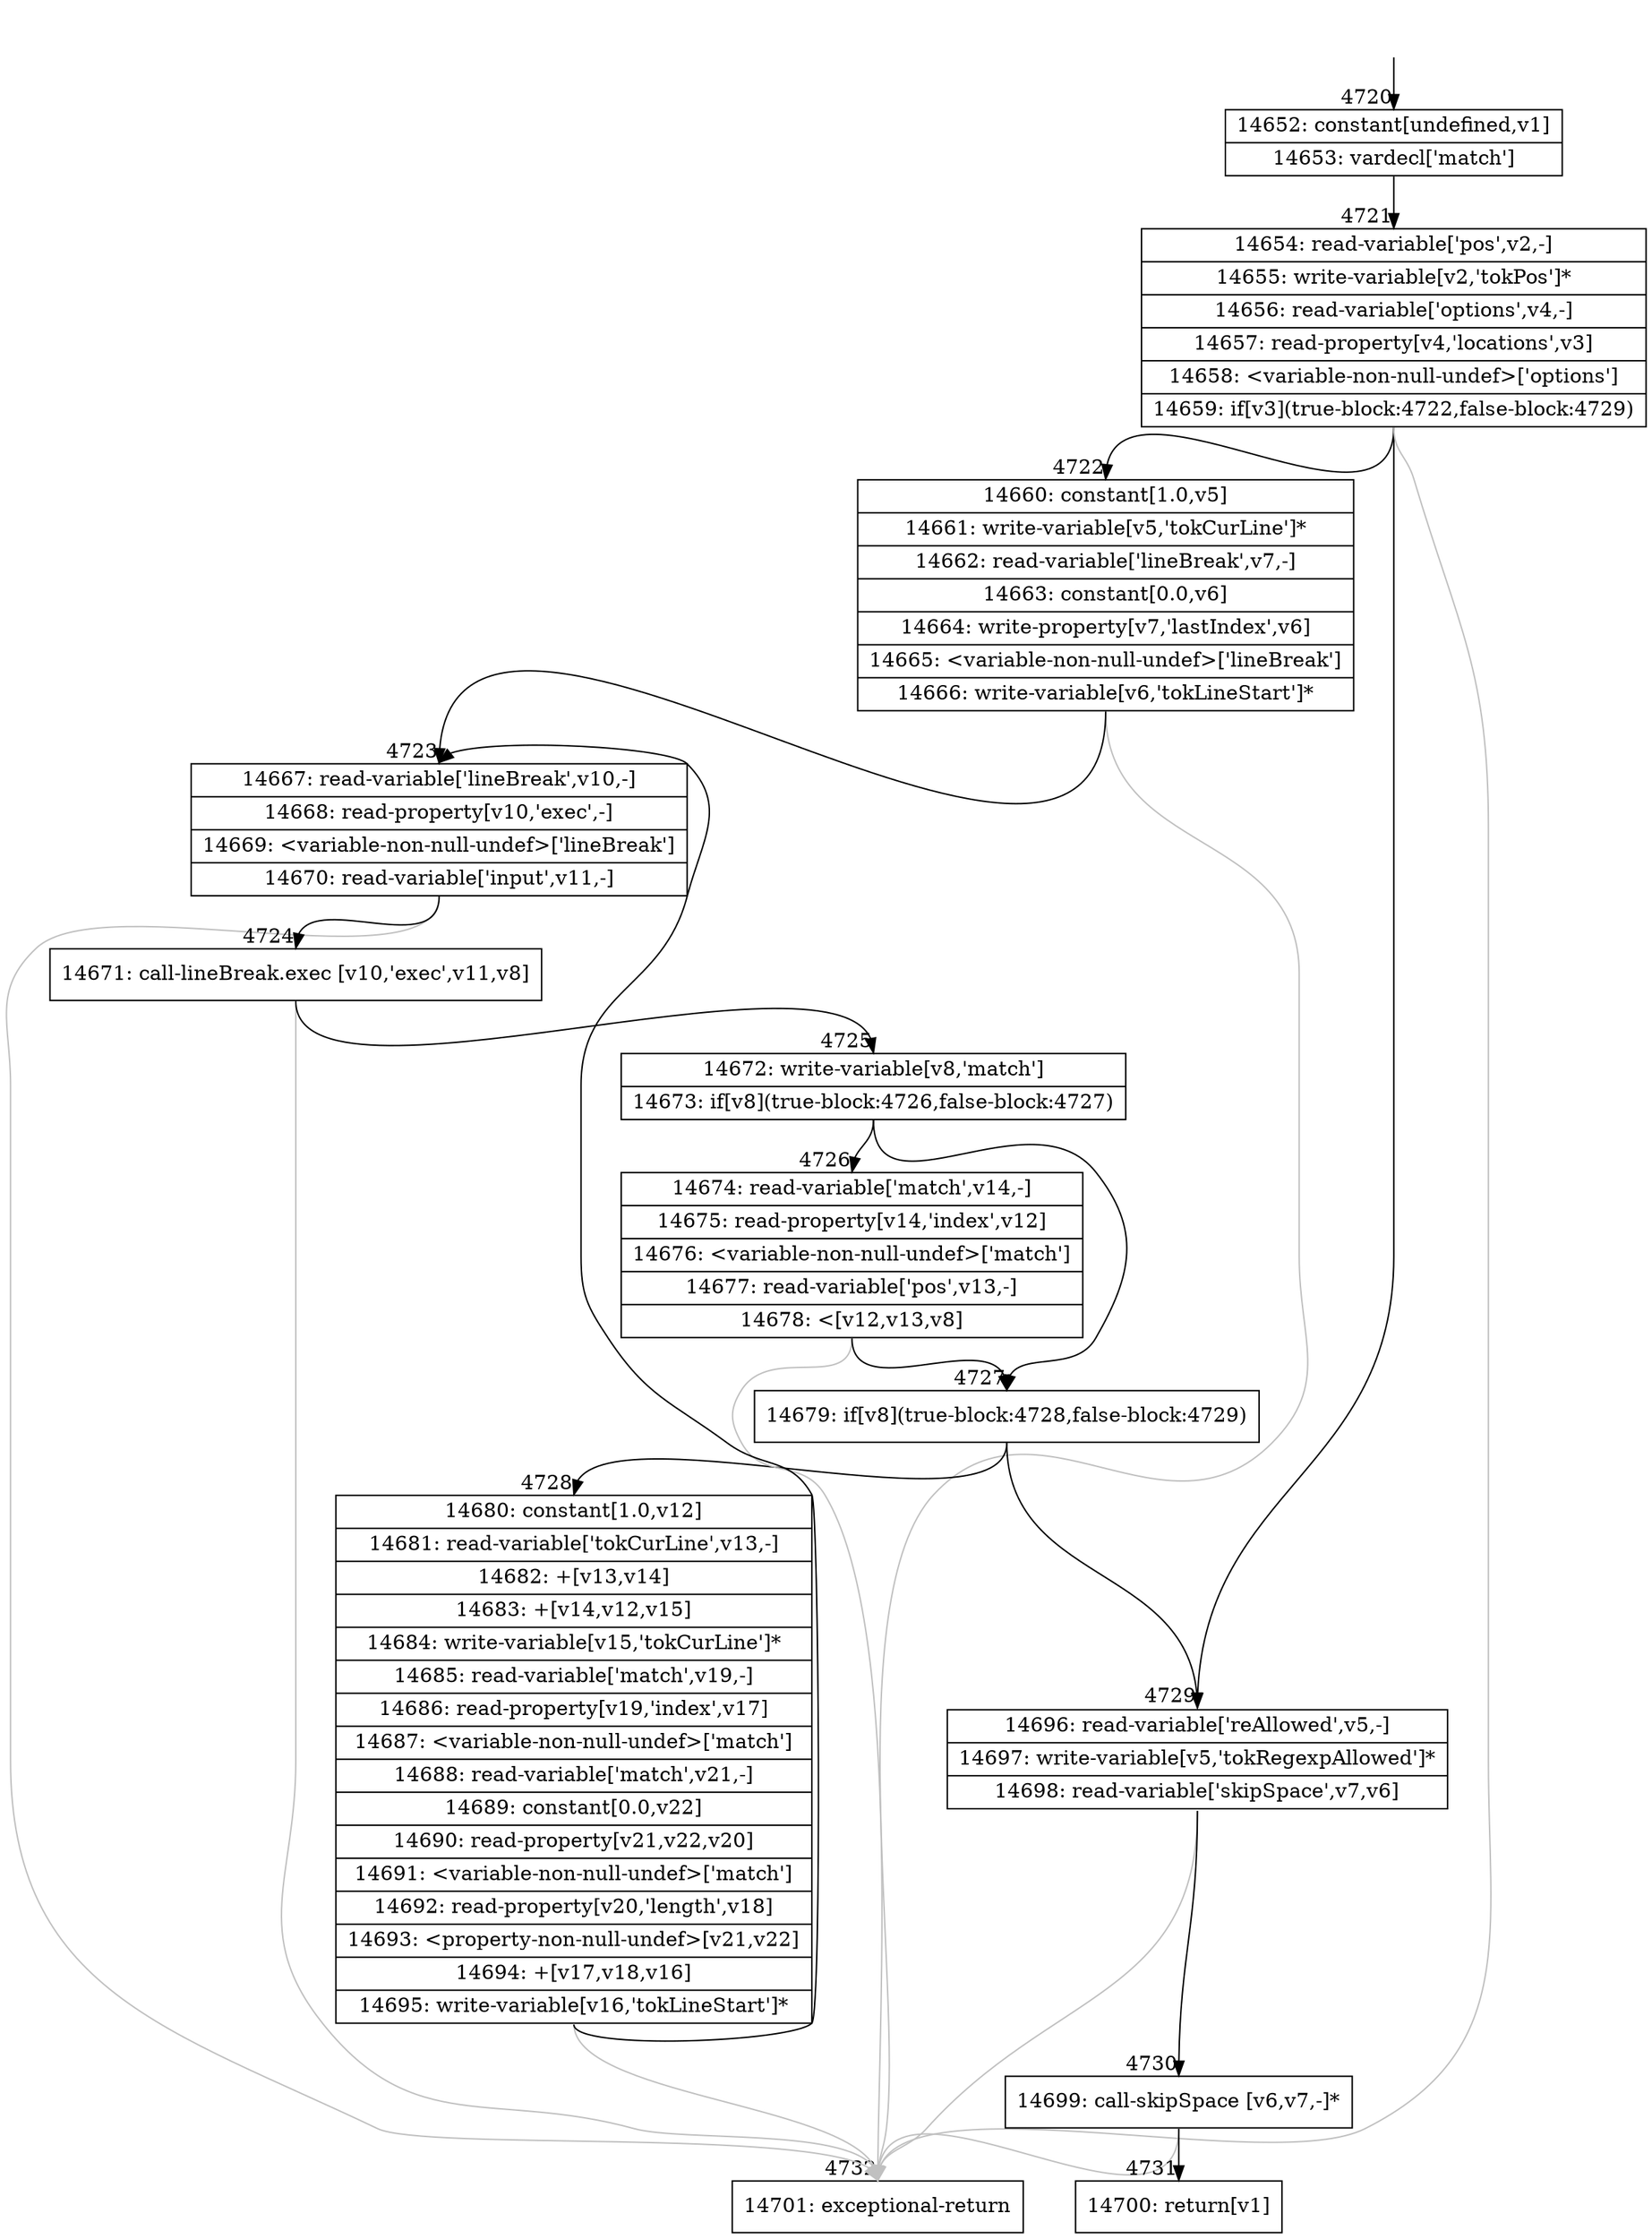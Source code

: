 digraph {
rankdir="TD"
BB_entry292[shape=none,label=""];
BB_entry292 -> BB4720 [tailport=s, headport=n, headlabel="    4720"]
BB4720 [shape=record label="{14652: constant[undefined,v1]|14653: vardecl['match']}" ] 
BB4720 -> BB4721 [tailport=s, headport=n, headlabel="      4721"]
BB4721 [shape=record label="{14654: read-variable['pos',v2,-]|14655: write-variable[v2,'tokPos']*|14656: read-variable['options',v4,-]|14657: read-property[v4,'locations',v3]|14658: \<variable-non-null-undef\>['options']|14659: if[v3](true-block:4722,false-block:4729)}" ] 
BB4721 -> BB4722 [tailport=s, headport=n, headlabel="      4722"]
BB4721 -> BB4729 [tailport=s, headport=n, headlabel="      4729"]
BB4721 -> BB4732 [tailport=s, headport=n, color=gray, headlabel="      4732"]
BB4722 [shape=record label="{14660: constant[1.0,v5]|14661: write-variable[v5,'tokCurLine']*|14662: read-variable['lineBreak',v7,-]|14663: constant[0.0,v6]|14664: write-property[v7,'lastIndex',v6]|14665: \<variable-non-null-undef\>['lineBreak']|14666: write-variable[v6,'tokLineStart']*}" ] 
BB4722 -> BB4723 [tailport=s, headport=n, headlabel="      4723"]
BB4722 -> BB4732 [tailport=s, headport=n, color=gray]
BB4723 [shape=record label="{14667: read-variable['lineBreak',v10,-]|14668: read-property[v10,'exec',-]|14669: \<variable-non-null-undef\>['lineBreak']|14670: read-variable['input',v11,-]}" ] 
BB4723 -> BB4724 [tailport=s, headport=n, headlabel="      4724"]
BB4723 -> BB4732 [tailport=s, headport=n, color=gray]
BB4724 [shape=record label="{14671: call-lineBreak.exec [v10,'exec',v11,v8]}" ] 
BB4724 -> BB4725 [tailport=s, headport=n, headlabel="      4725"]
BB4724 -> BB4732 [tailport=s, headport=n, color=gray]
BB4725 [shape=record label="{14672: write-variable[v8,'match']|14673: if[v8](true-block:4726,false-block:4727)}" ] 
BB4725 -> BB4727 [tailport=s, headport=n, headlabel="      4727"]
BB4725 -> BB4726 [tailport=s, headport=n, headlabel="      4726"]
BB4726 [shape=record label="{14674: read-variable['match',v14,-]|14675: read-property[v14,'index',v12]|14676: \<variable-non-null-undef\>['match']|14677: read-variable['pos',v13,-]|14678: \<[v12,v13,v8]}" ] 
BB4726 -> BB4727 [tailport=s, headport=n]
BB4726 -> BB4732 [tailport=s, headport=n, color=gray]
BB4727 [shape=record label="{14679: if[v8](true-block:4728,false-block:4729)}" ] 
BB4727 -> BB4728 [tailport=s, headport=n, headlabel="      4728"]
BB4727 -> BB4729 [tailport=s, headport=n]
BB4728 [shape=record label="{14680: constant[1.0,v12]|14681: read-variable['tokCurLine',v13,-]|14682: +[v13,v14]|14683: +[v14,v12,v15]|14684: write-variable[v15,'tokCurLine']*|14685: read-variable['match',v19,-]|14686: read-property[v19,'index',v17]|14687: \<variable-non-null-undef\>['match']|14688: read-variable['match',v21,-]|14689: constant[0.0,v22]|14690: read-property[v21,v22,v20]|14691: \<variable-non-null-undef\>['match']|14692: read-property[v20,'length',v18]|14693: \<property-non-null-undef\>[v21,v22]|14694: +[v17,v18,v16]|14695: write-variable[v16,'tokLineStart']*}" ] 
BB4728 -> BB4723 [tailport=s, headport=n]
BB4728 -> BB4732 [tailport=s, headport=n, color=gray]
BB4729 [shape=record label="{14696: read-variable['reAllowed',v5,-]|14697: write-variable[v5,'tokRegexpAllowed']*|14698: read-variable['skipSpace',v7,v6]}" ] 
BB4729 -> BB4730 [tailport=s, headport=n, headlabel="      4730"]
BB4729 -> BB4732 [tailport=s, headport=n, color=gray]
BB4730 [shape=record label="{14699: call-skipSpace [v6,v7,-]*}" ] 
BB4730 -> BB4731 [tailport=s, headport=n, headlabel="      4731"]
BB4730 -> BB4732 [tailport=s, headport=n, color=gray]
BB4731 [shape=record label="{14700: return[v1]}" ] 
BB4732 [shape=record label="{14701: exceptional-return}" ] 
//#$~ 4774
}
